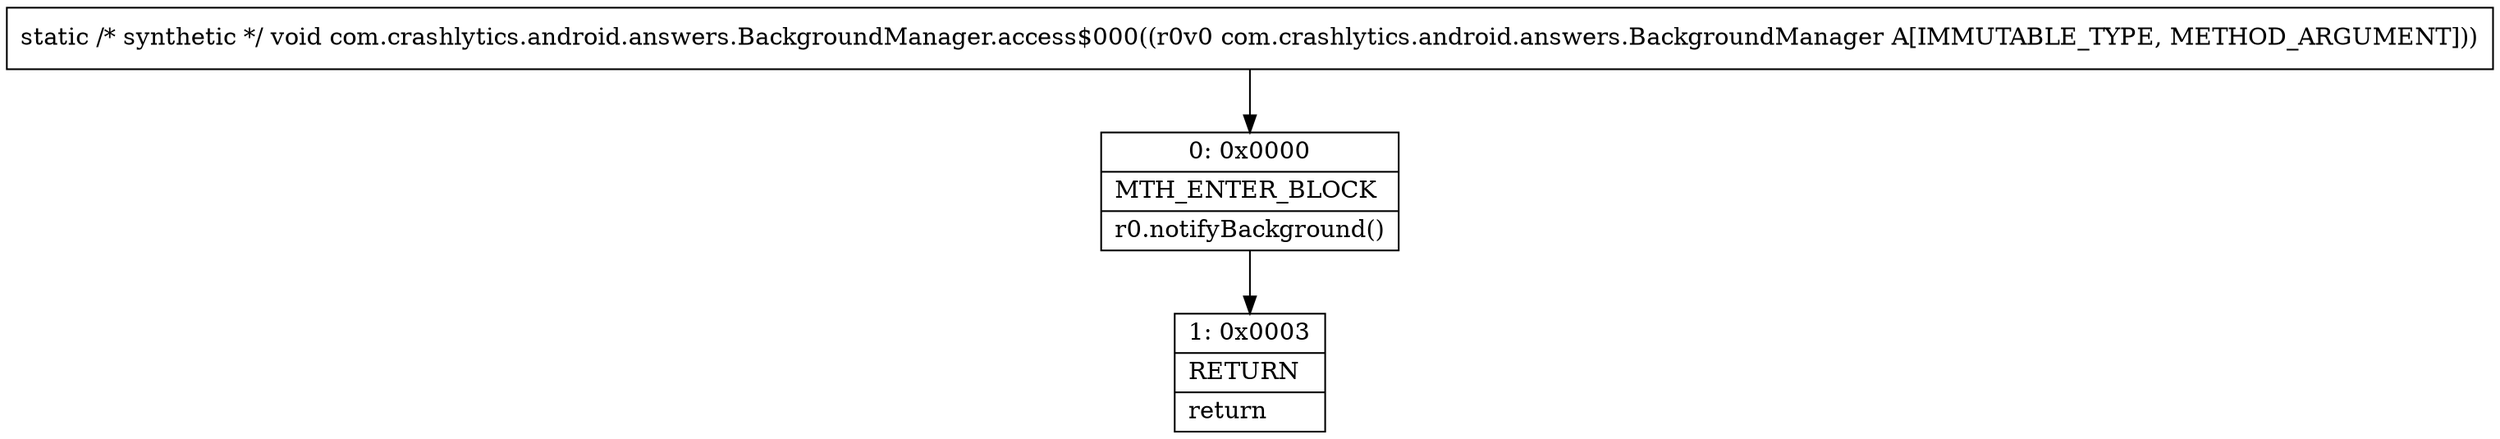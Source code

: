 digraph "CFG forcom.crashlytics.android.answers.BackgroundManager.access$000(Lcom\/crashlytics\/android\/answers\/BackgroundManager;)V" {
Node_0 [shape=record,label="{0\:\ 0x0000|MTH_ENTER_BLOCK\l|r0.notifyBackground()\l}"];
Node_1 [shape=record,label="{1\:\ 0x0003|RETURN\l|return\l}"];
MethodNode[shape=record,label="{static \/* synthetic *\/ void com.crashlytics.android.answers.BackgroundManager.access$000((r0v0 com.crashlytics.android.answers.BackgroundManager A[IMMUTABLE_TYPE, METHOD_ARGUMENT])) }"];
MethodNode -> Node_0;
Node_0 -> Node_1;
}

